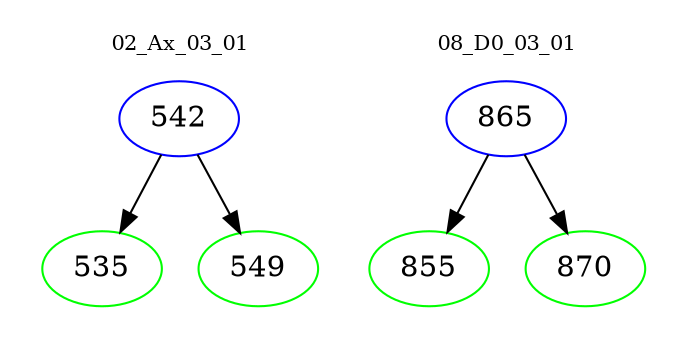 digraph{
subgraph cluster_0 {
color = white
label = "02_Ax_03_01";
fontsize=10;
T0_542 [label="542", color="blue"]
T0_542 -> T0_535 [color="black"]
T0_535 [label="535", color="green"]
T0_542 -> T0_549 [color="black"]
T0_549 [label="549", color="green"]
}
subgraph cluster_1 {
color = white
label = "08_D0_03_01";
fontsize=10;
T1_865 [label="865", color="blue"]
T1_865 -> T1_855 [color="black"]
T1_855 [label="855", color="green"]
T1_865 -> T1_870 [color="black"]
T1_870 [label="870", color="green"]
}
}
